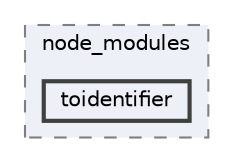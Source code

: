 digraph "pkiclassroomrescheduler/src/main/frontend/node_modules/toidentifier"
{
 // LATEX_PDF_SIZE
  bgcolor="transparent";
  edge [fontname=Helvetica,fontsize=10,labelfontname=Helvetica,labelfontsize=10];
  node [fontname=Helvetica,fontsize=10,shape=box,height=0.2,width=0.4];
  compound=true
  subgraph clusterdir_72953eda66ccb3a2722c28e1c3e6c23b {
    graph [ bgcolor="#edf0f7", pencolor="grey50", label="node_modules", fontname=Helvetica,fontsize=10 style="filled,dashed", URL="dir_72953eda66ccb3a2722c28e1c3e6c23b.html",tooltip=""]
  dir_17b7632cbd1bd29213de00ae71d8d7e6 [label="toidentifier", fillcolor="#edf0f7", color="grey25", style="filled,bold", URL="dir_17b7632cbd1bd29213de00ae71d8d7e6.html",tooltip=""];
  }
}
